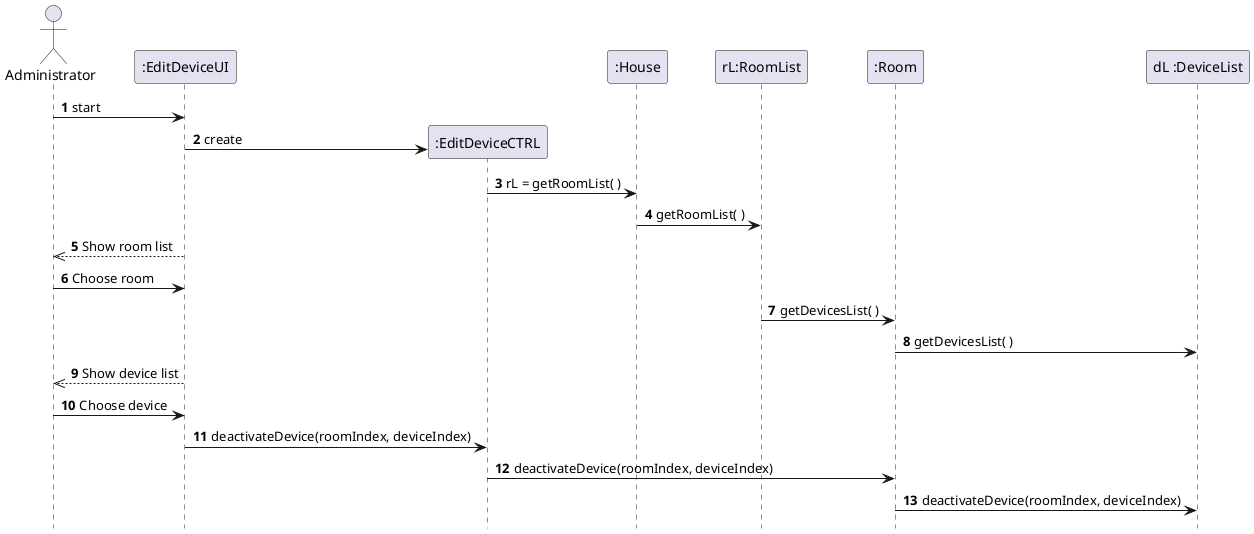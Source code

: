 @startuml
autonumber
hidefootbox

actor Administrator

Administrator -> ":EditDeviceUI": start

create ":EditDeviceCTRL"
":EditDeviceUI" -> ":EditDeviceCTRL": create

":EditDeviceCTRL" -> ":House": rL = getRoomList( )

":House" -> "rL:RoomList": getRoomList( )

Administrator <<-- ":EditDeviceUI": Show room list

Administrator -> ":EditDeviceUI": Choose room

"rL:RoomList" -> ":Room": getDevicesList( )

":Room" -> "dL :DeviceList": getDevicesList( )

Administrator <<-- ":EditDeviceUI": Show device list

Administrator -> ":EditDeviceUI": Choose device

":EditDeviceUI" -> ":EditDeviceCTRL": deactivateDevice(roomIndex, deviceIndex)

":EditDeviceCTRL" -> ":Room": deactivateDevice(roomIndex, deviceIndex)

":Room" -> "dL :DeviceList": deactivateDevice(roomIndex, deviceIndex)

@enduml
